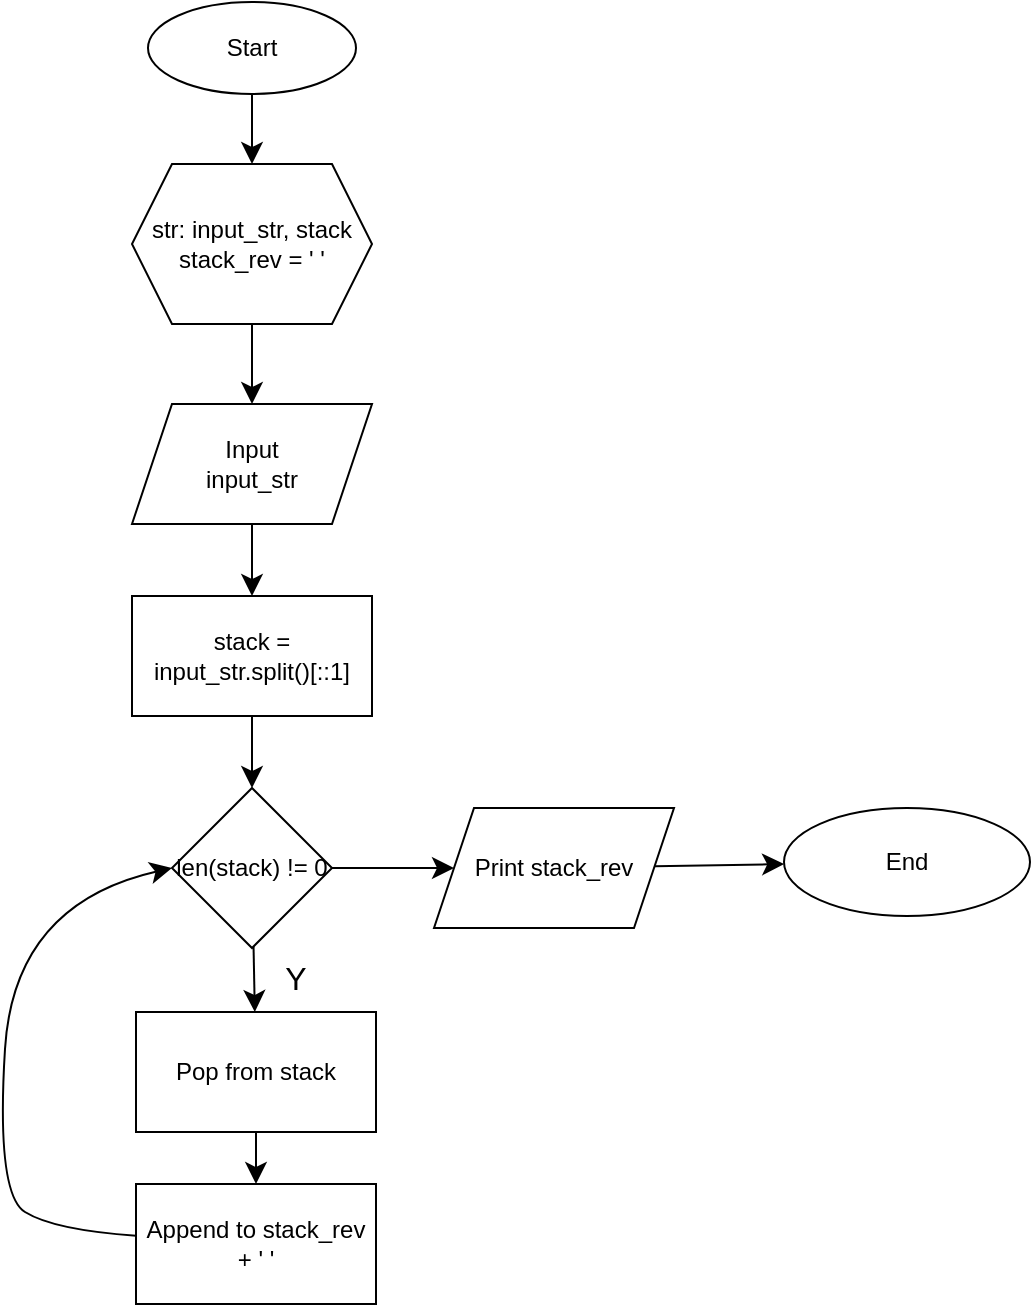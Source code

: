 <mxfile version="24.8.3">
  <diagram name="Page-1" id="imX2sskDe2KIT6MY37qd">
    <mxGraphModel dx="1148" dy="846" grid="0" gridSize="10" guides="1" tooltips="1" connect="1" arrows="1" fold="1" page="0" pageScale="1" pageWidth="850" pageHeight="1100" math="0" shadow="0">
      <root>
        <mxCell id="0" />
        <mxCell id="1" parent="0" />
        <mxCell id="4MWl-TuwdbX3P6T89EpP-3" value="" style="edgeStyle=none;curved=1;rounded=0;orthogonalLoop=1;jettySize=auto;html=1;fontSize=12;startSize=8;endSize=8;" edge="1" parent="1" source="4MWl-TuwdbX3P6T89EpP-1" target="4MWl-TuwdbX3P6T89EpP-2">
          <mxGeometry relative="1" as="geometry" />
        </mxCell>
        <mxCell id="4MWl-TuwdbX3P6T89EpP-1" value="Start" style="ellipse;whiteSpace=wrap;html=1;" vertex="1" parent="1">
          <mxGeometry x="-471" y="-359" width="104" height="46" as="geometry" />
        </mxCell>
        <mxCell id="4MWl-TuwdbX3P6T89EpP-5" value="" style="edgeStyle=none;curved=1;rounded=0;orthogonalLoop=1;jettySize=auto;html=1;fontSize=12;startSize=8;endSize=8;" edge="1" parent="1" source="4MWl-TuwdbX3P6T89EpP-2" target="4MWl-TuwdbX3P6T89EpP-4">
          <mxGeometry relative="1" as="geometry" />
        </mxCell>
        <mxCell id="4MWl-TuwdbX3P6T89EpP-2" value="str: input_str, stack&lt;div&gt;stack_rev = &#39; &#39;&lt;/div&gt;" style="shape=hexagon;perimeter=hexagonPerimeter2;whiteSpace=wrap;html=1;fixedSize=1;" vertex="1" parent="1">
          <mxGeometry x="-479" y="-278" width="120" height="80" as="geometry" />
        </mxCell>
        <mxCell id="4MWl-TuwdbX3P6T89EpP-7" value="" style="edgeStyle=none;curved=1;rounded=0;orthogonalLoop=1;jettySize=auto;html=1;fontSize=12;startSize=8;endSize=8;" edge="1" parent="1" source="4MWl-TuwdbX3P6T89EpP-4" target="4MWl-TuwdbX3P6T89EpP-6">
          <mxGeometry relative="1" as="geometry" />
        </mxCell>
        <mxCell id="4MWl-TuwdbX3P6T89EpP-4" value="Input&lt;div&gt;input_str&lt;/div&gt;" style="shape=parallelogram;perimeter=parallelogramPerimeter;whiteSpace=wrap;html=1;fixedSize=1;" vertex="1" parent="1">
          <mxGeometry x="-479" y="-158" width="120" height="60" as="geometry" />
        </mxCell>
        <mxCell id="4MWl-TuwdbX3P6T89EpP-9" value="" style="edgeStyle=none;curved=1;rounded=0;orthogonalLoop=1;jettySize=auto;html=1;fontSize=12;startSize=8;endSize=8;" edge="1" parent="1" source="4MWl-TuwdbX3P6T89EpP-6" target="4MWl-TuwdbX3P6T89EpP-8">
          <mxGeometry relative="1" as="geometry" />
        </mxCell>
        <mxCell id="4MWl-TuwdbX3P6T89EpP-6" value="stack = input_str.split()[::1]" style="rounded=0;whiteSpace=wrap;html=1;" vertex="1" parent="1">
          <mxGeometry x="-479" y="-62" width="120" height="60" as="geometry" />
        </mxCell>
        <mxCell id="4MWl-TuwdbX3P6T89EpP-11" value="" style="edgeStyle=none;curved=1;rounded=0;orthogonalLoop=1;jettySize=auto;html=1;fontSize=12;startSize=8;endSize=8;" edge="1" parent="1" source="4MWl-TuwdbX3P6T89EpP-8" target="4MWl-TuwdbX3P6T89EpP-10">
          <mxGeometry relative="1" as="geometry" />
        </mxCell>
        <mxCell id="4MWl-TuwdbX3P6T89EpP-16" value="" style="edgeStyle=none;curved=1;rounded=0;orthogonalLoop=1;jettySize=auto;html=1;fontSize=12;startSize=8;endSize=8;" edge="1" parent="1" source="4MWl-TuwdbX3P6T89EpP-8" target="4MWl-TuwdbX3P6T89EpP-15">
          <mxGeometry relative="1" as="geometry" />
        </mxCell>
        <mxCell id="4MWl-TuwdbX3P6T89EpP-8" value="len(stack) != 0" style="rhombus;whiteSpace=wrap;html=1;" vertex="1" parent="1">
          <mxGeometry x="-459" y="34" width="80" height="80" as="geometry" />
        </mxCell>
        <mxCell id="4MWl-TuwdbX3P6T89EpP-13" value="" style="edgeStyle=none;curved=1;rounded=0;orthogonalLoop=1;jettySize=auto;html=1;fontSize=12;startSize=8;endSize=8;" edge="1" parent="1" source="4MWl-TuwdbX3P6T89EpP-10" target="4MWl-TuwdbX3P6T89EpP-12">
          <mxGeometry relative="1" as="geometry" />
        </mxCell>
        <mxCell id="4MWl-TuwdbX3P6T89EpP-10" value="Pop from stack" style="rounded=0;whiteSpace=wrap;html=1;" vertex="1" parent="1">
          <mxGeometry x="-477" y="146" width="120" height="60" as="geometry" />
        </mxCell>
        <mxCell id="4MWl-TuwdbX3P6T89EpP-18" style="edgeStyle=none;curved=1;rounded=0;orthogonalLoop=1;jettySize=auto;html=1;entryX=0;entryY=0.5;entryDx=0;entryDy=0;fontSize=12;startSize=8;endSize=8;" edge="1" parent="1" source="4MWl-TuwdbX3P6T89EpP-12" target="4MWl-TuwdbX3P6T89EpP-8">
          <mxGeometry relative="1" as="geometry">
            <Array as="points">
              <mxPoint x="-518" y="255" />
              <mxPoint x="-547" y="237" />
              <mxPoint x="-538" y="92" />
            </Array>
          </mxGeometry>
        </mxCell>
        <mxCell id="4MWl-TuwdbX3P6T89EpP-12" value="&lt;div&gt;Append to stack_rev + &#39; &#39;&lt;/div&gt;" style="rounded=0;whiteSpace=wrap;html=1;" vertex="1" parent="1">
          <mxGeometry x="-477" y="232" width="120" height="60" as="geometry" />
        </mxCell>
        <mxCell id="4MWl-TuwdbX3P6T89EpP-14" value="Y" style="text;strokeColor=none;fillColor=none;html=1;align=center;verticalAlign=middle;whiteSpace=wrap;rounded=0;fontSize=16;" vertex="1" parent="1">
          <mxGeometry x="-427" y="114" width="60" height="30" as="geometry" />
        </mxCell>
        <mxCell id="4MWl-TuwdbX3P6T89EpP-20" value="" style="edgeStyle=none;curved=1;rounded=0;orthogonalLoop=1;jettySize=auto;html=1;fontSize=12;startSize=8;endSize=8;" edge="1" parent="1" source="4MWl-TuwdbX3P6T89EpP-15" target="4MWl-TuwdbX3P6T89EpP-19">
          <mxGeometry relative="1" as="geometry" />
        </mxCell>
        <mxCell id="4MWl-TuwdbX3P6T89EpP-15" value="Print stack_rev" style="shape=parallelogram;perimeter=parallelogramPerimeter;whiteSpace=wrap;html=1;fixedSize=1;" vertex="1" parent="1">
          <mxGeometry x="-328" y="44" width="120" height="60" as="geometry" />
        </mxCell>
        <mxCell id="4MWl-TuwdbX3P6T89EpP-19" value="End" style="ellipse;whiteSpace=wrap;html=1;" vertex="1" parent="1">
          <mxGeometry x="-153" y="44" width="123" height="54" as="geometry" />
        </mxCell>
      </root>
    </mxGraphModel>
  </diagram>
</mxfile>
